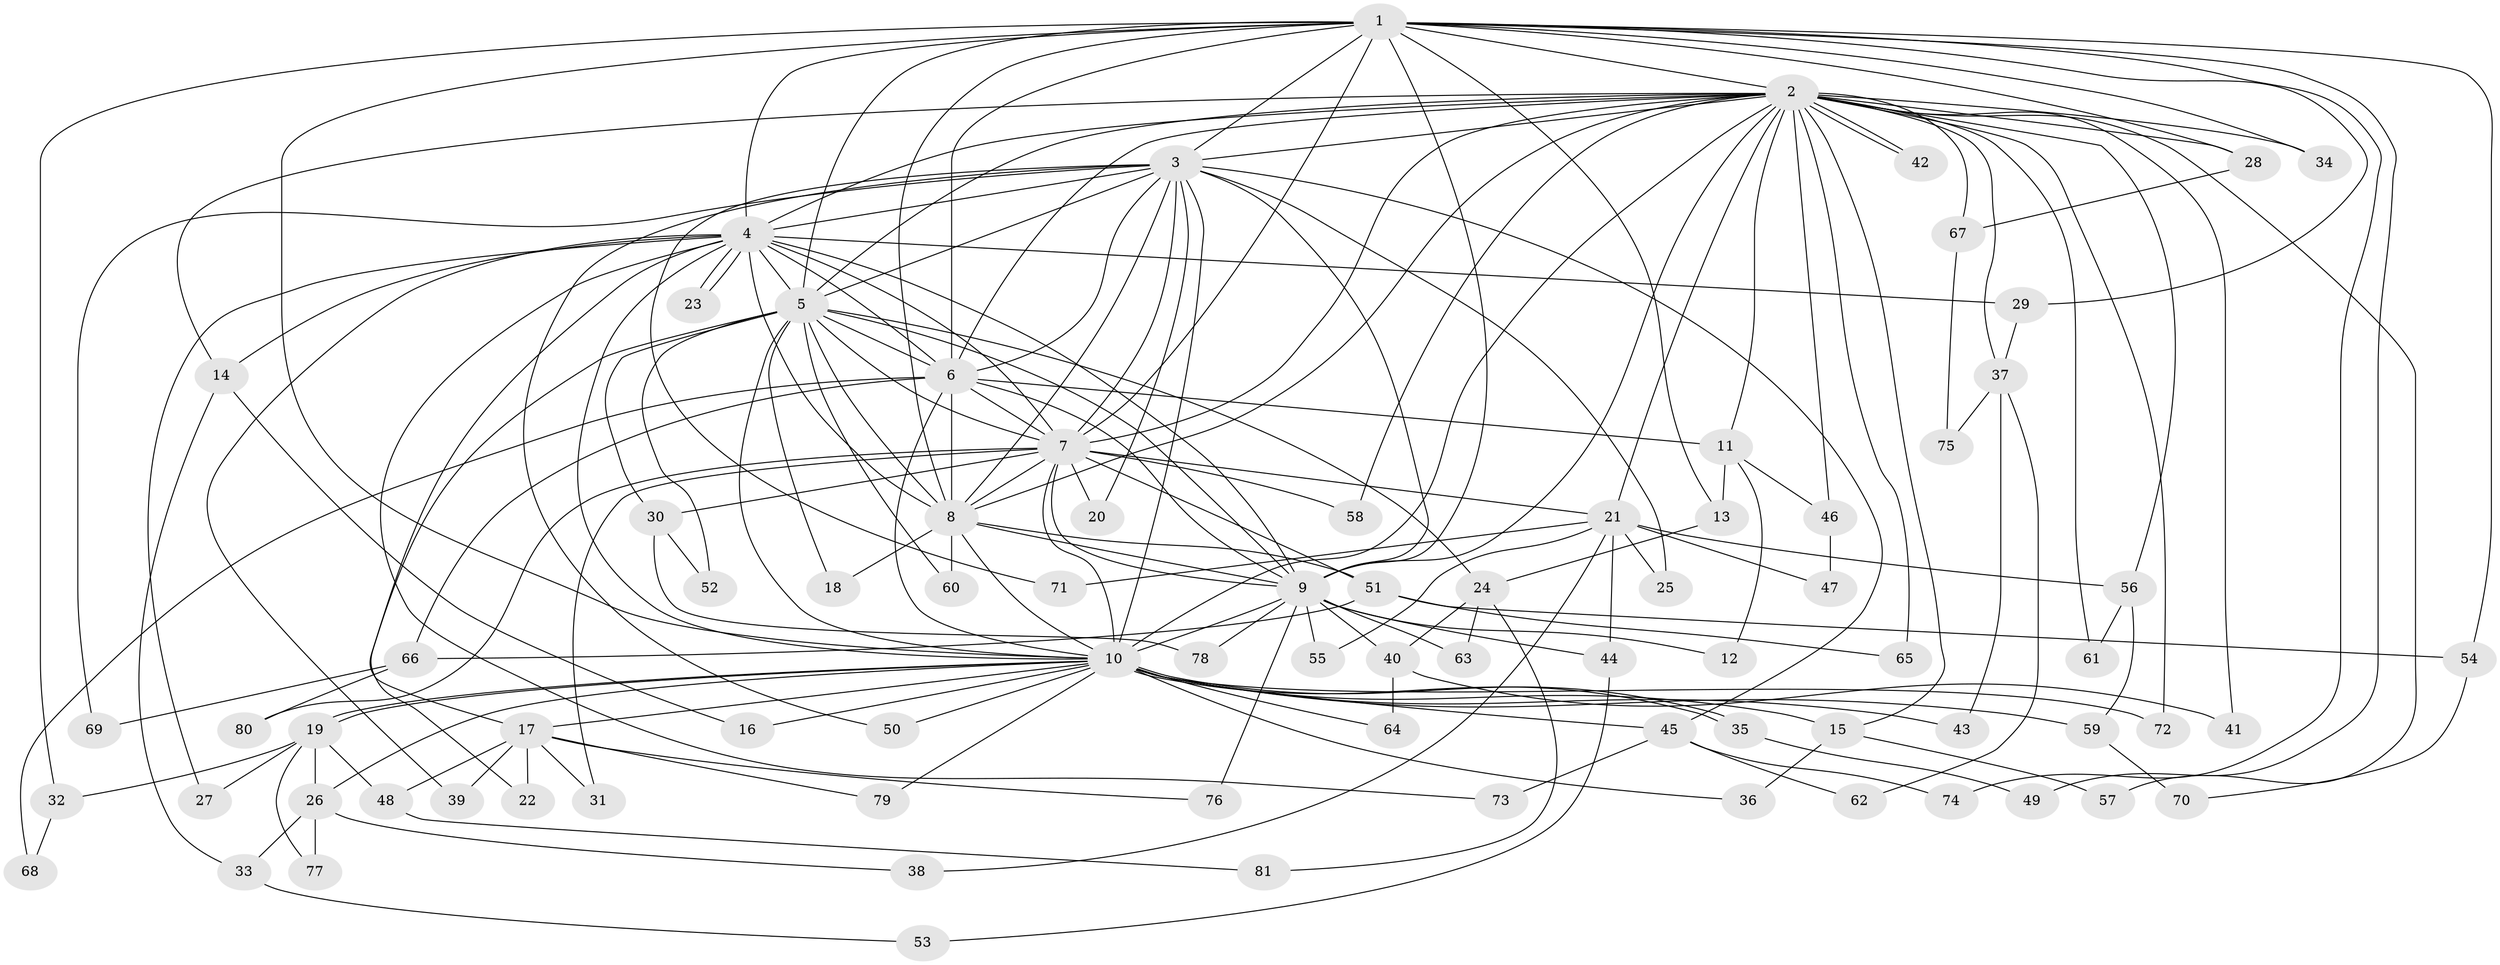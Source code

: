 // coarse degree distribution, {21: 0.016666666666666666, 24: 0.03333333333333333, 13: 0.03333333333333333, 14: 0.03333333333333333, 12: 0.016666666666666666, 2: 0.5166666666666667, 3: 0.1, 4: 0.08333333333333333, 8: 0.03333333333333333, 1: 0.03333333333333333, 6: 0.016666666666666666, 5: 0.08333333333333333}
// Generated by graph-tools (version 1.1) at 2025/41/03/06/25 10:41:31]
// undirected, 81 vertices, 187 edges
graph export_dot {
graph [start="1"]
  node [color=gray90,style=filled];
  1;
  2;
  3;
  4;
  5;
  6;
  7;
  8;
  9;
  10;
  11;
  12;
  13;
  14;
  15;
  16;
  17;
  18;
  19;
  20;
  21;
  22;
  23;
  24;
  25;
  26;
  27;
  28;
  29;
  30;
  31;
  32;
  33;
  34;
  35;
  36;
  37;
  38;
  39;
  40;
  41;
  42;
  43;
  44;
  45;
  46;
  47;
  48;
  49;
  50;
  51;
  52;
  53;
  54;
  55;
  56;
  57;
  58;
  59;
  60;
  61;
  62;
  63;
  64;
  65;
  66;
  67;
  68;
  69;
  70;
  71;
  72;
  73;
  74;
  75;
  76;
  77;
  78;
  79;
  80;
  81;
  1 -- 2;
  1 -- 3;
  1 -- 4;
  1 -- 5;
  1 -- 6;
  1 -- 7;
  1 -- 8;
  1 -- 9;
  1 -- 10;
  1 -- 13;
  1 -- 28;
  1 -- 29;
  1 -- 32;
  1 -- 34;
  1 -- 49;
  1 -- 54;
  1 -- 74;
  2 -- 3;
  2 -- 4;
  2 -- 5;
  2 -- 6;
  2 -- 7;
  2 -- 8;
  2 -- 9;
  2 -- 10;
  2 -- 11;
  2 -- 14;
  2 -- 15;
  2 -- 21;
  2 -- 28;
  2 -- 34;
  2 -- 37;
  2 -- 41;
  2 -- 42;
  2 -- 42;
  2 -- 46;
  2 -- 56;
  2 -- 57;
  2 -- 58;
  2 -- 61;
  2 -- 65;
  2 -- 67;
  2 -- 72;
  3 -- 4;
  3 -- 5;
  3 -- 6;
  3 -- 7;
  3 -- 8;
  3 -- 9;
  3 -- 10;
  3 -- 20;
  3 -- 25;
  3 -- 45;
  3 -- 50;
  3 -- 69;
  3 -- 71;
  4 -- 5;
  4 -- 6;
  4 -- 7;
  4 -- 8;
  4 -- 9;
  4 -- 10;
  4 -- 14;
  4 -- 17;
  4 -- 23;
  4 -- 23;
  4 -- 27;
  4 -- 29;
  4 -- 39;
  4 -- 73;
  5 -- 6;
  5 -- 7;
  5 -- 8;
  5 -- 9;
  5 -- 10;
  5 -- 18;
  5 -- 22;
  5 -- 24;
  5 -- 30;
  5 -- 52;
  5 -- 60;
  6 -- 7;
  6 -- 8;
  6 -- 9;
  6 -- 10;
  6 -- 11;
  6 -- 66;
  6 -- 68;
  7 -- 8;
  7 -- 9;
  7 -- 10;
  7 -- 20;
  7 -- 21;
  7 -- 30;
  7 -- 31;
  7 -- 51;
  7 -- 58;
  7 -- 80;
  8 -- 9;
  8 -- 10;
  8 -- 18;
  8 -- 51;
  8 -- 60;
  9 -- 10;
  9 -- 12;
  9 -- 40;
  9 -- 44;
  9 -- 55;
  9 -- 63;
  9 -- 76;
  9 -- 78;
  10 -- 15;
  10 -- 16;
  10 -- 17;
  10 -- 19;
  10 -- 19;
  10 -- 26;
  10 -- 35;
  10 -- 35;
  10 -- 36;
  10 -- 43;
  10 -- 45;
  10 -- 50;
  10 -- 59;
  10 -- 64;
  10 -- 72;
  10 -- 79;
  11 -- 12;
  11 -- 13;
  11 -- 46;
  13 -- 24;
  14 -- 16;
  14 -- 33;
  15 -- 36;
  15 -- 57;
  17 -- 22;
  17 -- 31;
  17 -- 39;
  17 -- 48;
  17 -- 76;
  17 -- 79;
  19 -- 26;
  19 -- 27;
  19 -- 32;
  19 -- 48;
  19 -- 77;
  21 -- 25;
  21 -- 38;
  21 -- 44;
  21 -- 47;
  21 -- 55;
  21 -- 56;
  21 -- 71;
  24 -- 40;
  24 -- 63;
  24 -- 81;
  26 -- 33;
  26 -- 38;
  26 -- 77;
  28 -- 67;
  29 -- 37;
  30 -- 52;
  30 -- 78;
  32 -- 68;
  33 -- 53;
  35 -- 49;
  37 -- 43;
  37 -- 62;
  37 -- 75;
  40 -- 41;
  40 -- 64;
  44 -- 53;
  45 -- 62;
  45 -- 73;
  45 -- 74;
  46 -- 47;
  48 -- 81;
  51 -- 54;
  51 -- 65;
  51 -- 66;
  54 -- 70;
  56 -- 59;
  56 -- 61;
  59 -- 70;
  66 -- 69;
  66 -- 80;
  67 -- 75;
}
